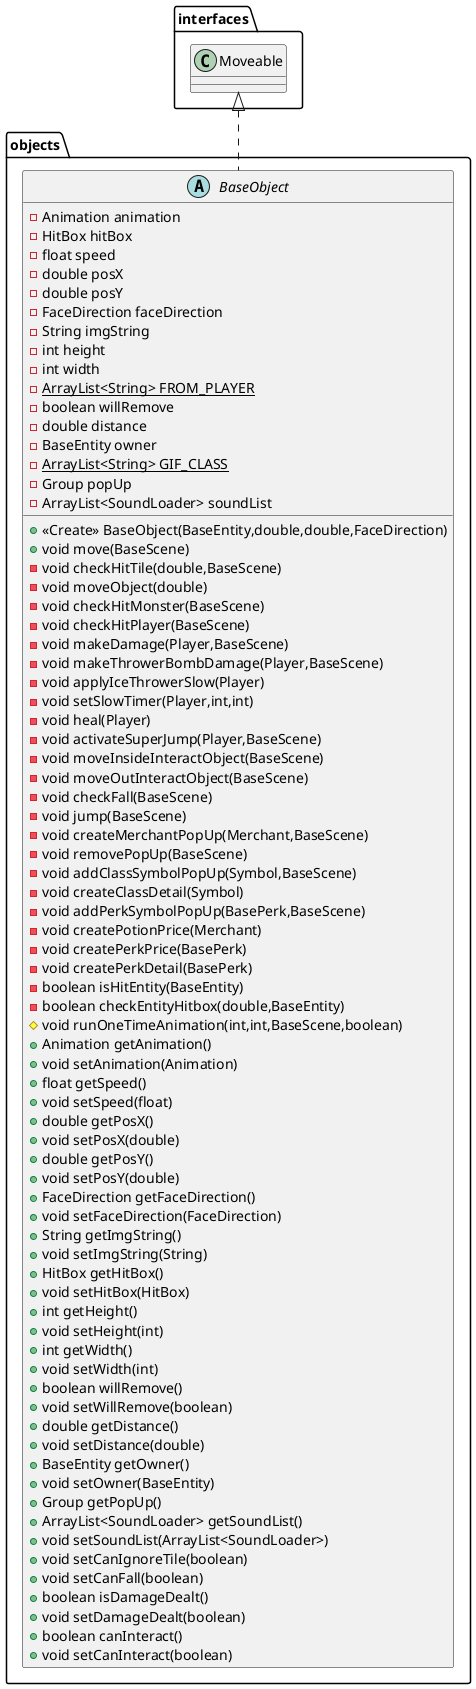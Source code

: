 @startuml
abstract class objects.BaseObject {
- Animation animation
- HitBox hitBox
- float speed
- double posX
- double posY
- FaceDirection faceDirection
- String imgString
- int height
- int width
- {static} ArrayList<String> FROM_PLAYER
- boolean willRemove
- double distance
- BaseEntity owner
- {static} ArrayList<String> GIF_CLASS
- Group popUp
- ArrayList<SoundLoader> soundList
+ <<Create>> BaseObject(BaseEntity,double,double,FaceDirection)
+ void move(BaseScene)
- void checkHitTile(double,BaseScene)
- void moveObject(double)
- void checkHitMonster(BaseScene)
- void checkHitPlayer(BaseScene)
- void makeDamage(Player,BaseScene)
- void makeThrowerBombDamage(Player,BaseScene)
- void applyIceThrowerSlow(Player)
- void setSlowTimer(Player,int,int)
- void heal(Player)
- void activateSuperJump(Player,BaseScene)
- void moveInsideInteractObject(BaseScene)
- void moveOutInteractObject(BaseScene)
- void checkFall(BaseScene)
- void jump(BaseScene)
- void createMerchantPopUp(Merchant,BaseScene)
- void removePopUp(BaseScene)
- void addClassSymbolPopUp(Symbol,BaseScene)
- void createClassDetail(Symbol)
- void addPerkSymbolPopUp(BasePerk,BaseScene)
- void createPotionPrice(Merchant)
- void createPerkPrice(BasePerk)
- void createPerkDetail(BasePerk)
- boolean isHitEntity(BaseEntity)
- boolean checkEntityHitbox(double,BaseEntity)
# void runOneTimeAnimation(int,int,BaseScene,boolean)
+ Animation getAnimation()
+ void setAnimation(Animation)
+ float getSpeed()
+ void setSpeed(float)
+ double getPosX()
+ void setPosX(double)
+ double getPosY()
+ void setPosY(double)
+ FaceDirection getFaceDirection()
+ void setFaceDirection(FaceDirection)
+ String getImgString()
+ void setImgString(String)
+ HitBox getHitBox()
+ void setHitBox(HitBox)
+ int getHeight()
+ void setHeight(int)
+ int getWidth()
+ void setWidth(int)
+ boolean willRemove()
+ void setWillRemove(boolean)
+ double getDistance()
+ void setDistance(double)
+ BaseEntity getOwner()
+ void setOwner(BaseEntity)
+ Group getPopUp()
+ ArrayList<SoundLoader> getSoundList()
+ void setSoundList(ArrayList<SoundLoader>)
+ void setCanIgnoreTile(boolean)
+ void setCanFall(boolean)
+ boolean isDamageDealt()
+ void setDamageDealt(boolean)
+ boolean canInteract()
+ void setCanInteract(boolean)
}




interfaces.Moveable <|.. objects.BaseObject
@enduml